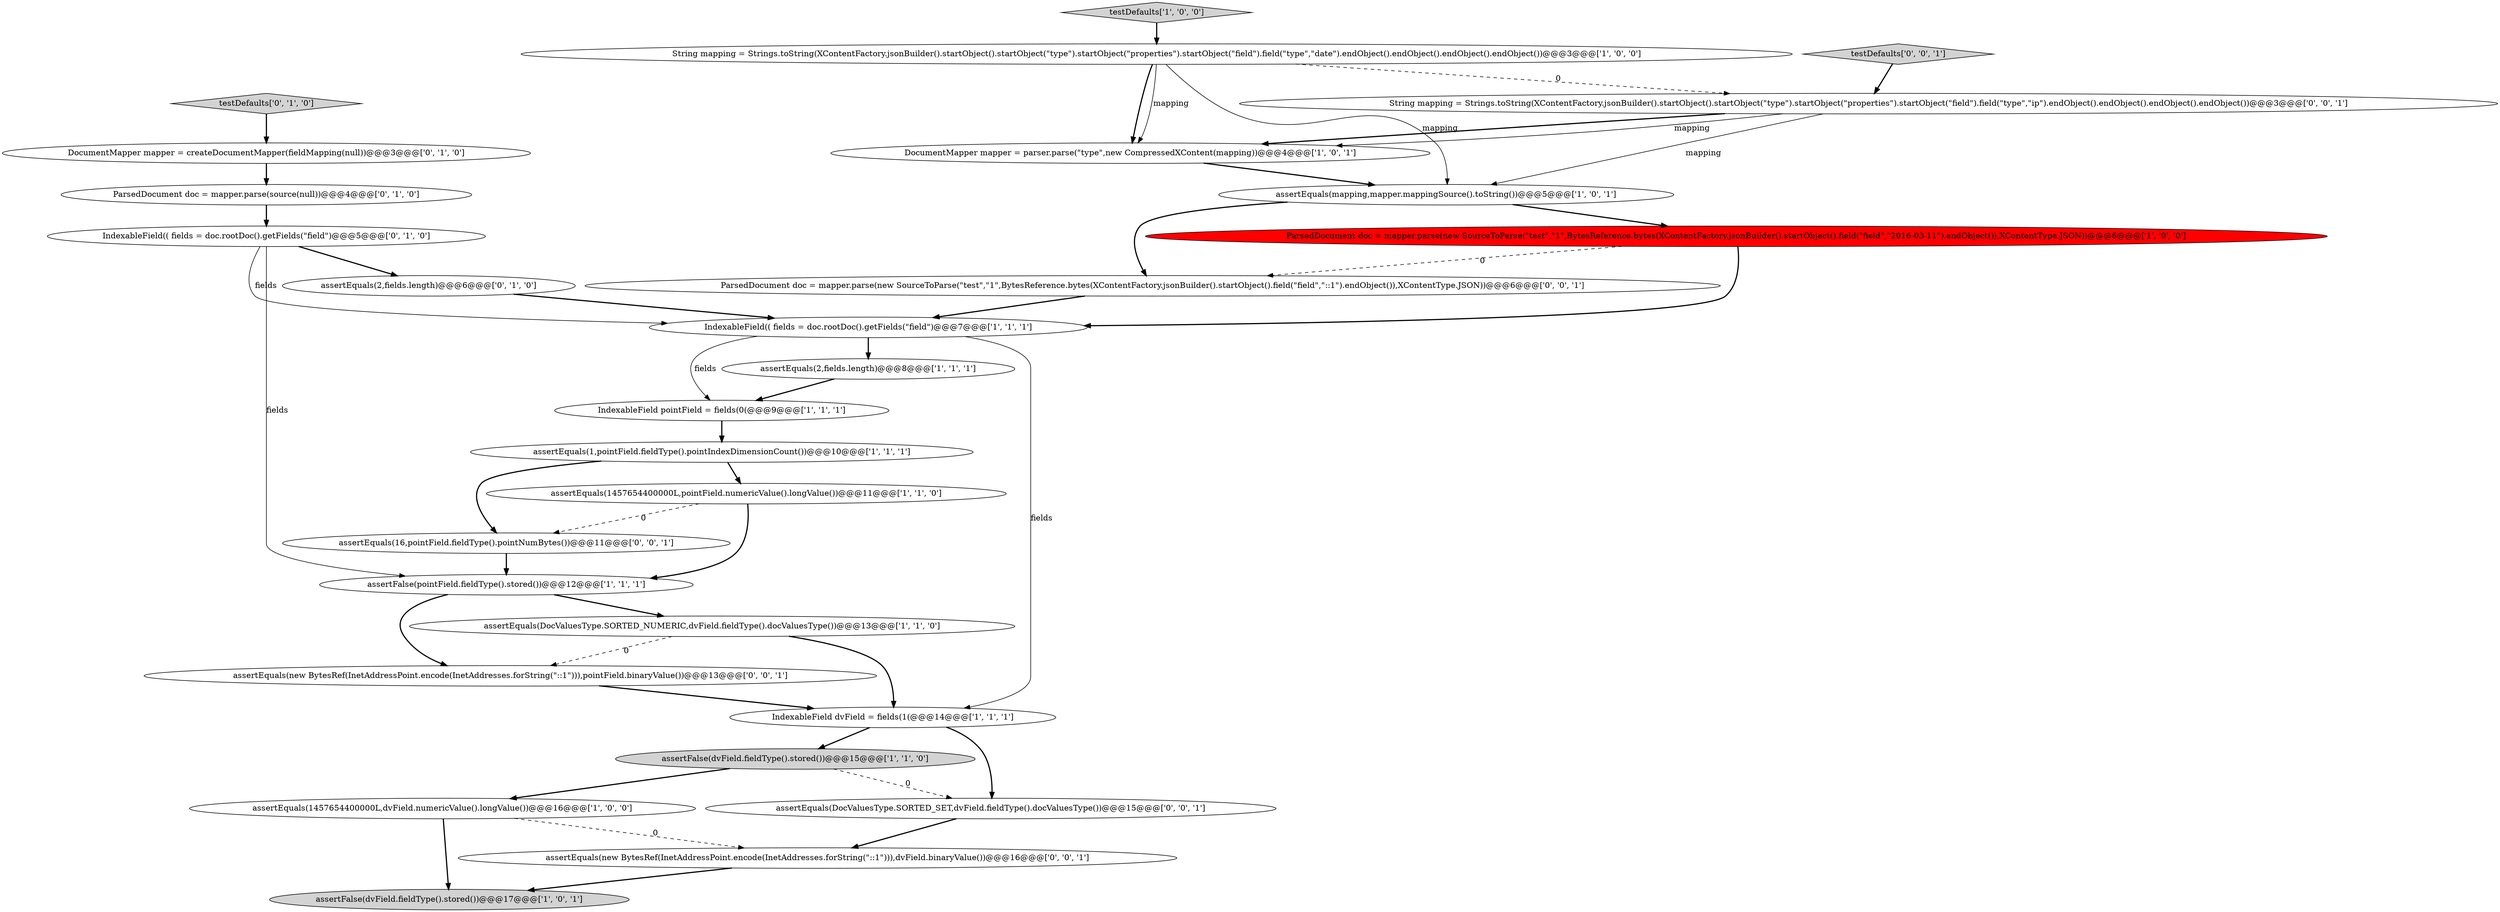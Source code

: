 digraph {
12 [style = filled, label = "IndexableField(( fields = doc.rootDoc().getFields(\"field\")@@@7@@@['1', '1', '1']", fillcolor = white, shape = ellipse image = "AAA0AAABBB1BBB"];
9 [style = filled, label = "IndexableField dvField = fields(1(@@@14@@@['1', '1', '1']", fillcolor = white, shape = ellipse image = "AAA0AAABBB1BBB"];
5 [style = filled, label = "ParsedDocument doc = mapper.parse(new SourceToParse(\"test\",\"1\",BytesReference.bytes(XContentFactory.jsonBuilder().startObject().field(\"field\",\"2016-03-11\").endObject()),XContentType.JSON))@@@6@@@['1', '0', '0']", fillcolor = red, shape = ellipse image = "AAA1AAABBB1BBB"];
20 [style = filled, label = "DocumentMapper mapper = createDocumentMapper(fieldMapping(null))@@@3@@@['0', '1', '0']", fillcolor = white, shape = ellipse image = "AAA0AAABBB2BBB"];
7 [style = filled, label = "assertEquals(1457654400000L,pointField.numericValue().longValue())@@@11@@@['1', '1', '0']", fillcolor = white, shape = ellipse image = "AAA0AAABBB1BBB"];
22 [style = filled, label = "assertEquals(new BytesRef(InetAddressPoint.encode(InetAddresses.forString(\"::1\"))),pointField.binaryValue())@@@13@@@['0', '0', '1']", fillcolor = white, shape = ellipse image = "AAA0AAABBB3BBB"];
0 [style = filled, label = "assertEquals(1,pointField.fieldType().pointIndexDimensionCount())@@@10@@@['1', '1', '1']", fillcolor = white, shape = ellipse image = "AAA0AAABBB1BBB"];
13 [style = filled, label = "assertFalse(dvField.fieldType().stored())@@@17@@@['1', '0', '1']", fillcolor = lightgray, shape = ellipse image = "AAA0AAABBB1BBB"];
25 [style = filled, label = "String mapping = Strings.toString(XContentFactory.jsonBuilder().startObject().startObject(\"type\").startObject(\"properties\").startObject(\"field\").field(\"type\",\"ip\").endObject().endObject().endObject().endObject())@@@3@@@['0', '0', '1']", fillcolor = white, shape = ellipse image = "AAA0AAABBB3BBB"];
24 [style = filled, label = "testDefaults['0', '0', '1']", fillcolor = lightgray, shape = diamond image = "AAA0AAABBB3BBB"];
17 [style = filled, label = "IndexableField(( fields = doc.rootDoc().getFields(\"field\")@@@5@@@['0', '1', '0']", fillcolor = white, shape = ellipse image = "AAA0AAABBB2BBB"];
1 [style = filled, label = "assertFalse(dvField.fieldType().stored())@@@15@@@['1', '1', '0']", fillcolor = lightgray, shape = ellipse image = "AAA0AAABBB1BBB"];
8 [style = filled, label = "assertFalse(pointField.fieldType().stored())@@@12@@@['1', '1', '1']", fillcolor = white, shape = ellipse image = "AAA0AAABBB1BBB"];
14 [style = filled, label = "DocumentMapper mapper = parser.parse(\"type\",new CompressedXContent(mapping))@@@4@@@['1', '0', '1']", fillcolor = white, shape = ellipse image = "AAA0AAABBB1BBB"];
18 [style = filled, label = "testDefaults['0', '1', '0']", fillcolor = lightgray, shape = diamond image = "AAA0AAABBB2BBB"];
27 [style = filled, label = "assertEquals(new BytesRef(InetAddressPoint.encode(InetAddresses.forString(\"::1\"))),dvField.binaryValue())@@@16@@@['0', '0', '1']", fillcolor = white, shape = ellipse image = "AAA0AAABBB3BBB"];
4 [style = filled, label = "IndexableField pointField = fields(0(@@@9@@@['1', '1', '1']", fillcolor = white, shape = ellipse image = "AAA0AAABBB1BBB"];
3 [style = filled, label = "testDefaults['1', '0', '0']", fillcolor = lightgray, shape = diamond image = "AAA0AAABBB1BBB"];
23 [style = filled, label = "assertEquals(16,pointField.fieldType().pointNumBytes())@@@11@@@['0', '0', '1']", fillcolor = white, shape = ellipse image = "AAA0AAABBB3BBB"];
15 [style = filled, label = "assertEquals(1457654400000L,dvField.numericValue().longValue())@@@16@@@['1', '0', '0']", fillcolor = white, shape = ellipse image = "AAA0AAABBB1BBB"];
11 [style = filled, label = "assertEquals(2,fields.length)@@@8@@@['1', '1', '1']", fillcolor = white, shape = ellipse image = "AAA0AAABBB1BBB"];
19 [style = filled, label = "assertEquals(2,fields.length)@@@6@@@['0', '1', '0']", fillcolor = white, shape = ellipse image = "AAA0AAABBB2BBB"];
10 [style = filled, label = "String mapping = Strings.toString(XContentFactory.jsonBuilder().startObject().startObject(\"type\").startObject(\"properties\").startObject(\"field\").field(\"type\",\"date\").endObject().endObject().endObject().endObject())@@@3@@@['1', '0', '0']", fillcolor = white, shape = ellipse image = "AAA0AAABBB1BBB"];
21 [style = filled, label = "ParsedDocument doc = mapper.parse(new SourceToParse(\"test\",\"1\",BytesReference.bytes(XContentFactory.jsonBuilder().startObject().field(\"field\",\"::1\").endObject()),XContentType.JSON))@@@6@@@['0', '0', '1']", fillcolor = white, shape = ellipse image = "AAA0AAABBB3BBB"];
26 [style = filled, label = "assertEquals(DocValuesType.SORTED_SET,dvField.fieldType().docValuesType())@@@15@@@['0', '0', '1']", fillcolor = white, shape = ellipse image = "AAA0AAABBB3BBB"];
6 [style = filled, label = "assertEquals(DocValuesType.SORTED_NUMERIC,dvField.fieldType().docValuesType())@@@13@@@['1', '1', '0']", fillcolor = white, shape = ellipse image = "AAA0AAABBB1BBB"];
16 [style = filled, label = "ParsedDocument doc = mapper.parse(source(null))@@@4@@@['0', '1', '0']", fillcolor = white, shape = ellipse image = "AAA0AAABBB2BBB"];
2 [style = filled, label = "assertEquals(mapping,mapper.mappingSource().toString())@@@5@@@['1', '0', '1']", fillcolor = white, shape = ellipse image = "AAA0AAABBB1BBB"];
27->13 [style = bold, label=""];
25->14 [style = solid, label="mapping"];
15->13 [style = bold, label=""];
7->23 [style = dashed, label="0"];
19->12 [style = bold, label=""];
10->14 [style = bold, label=""];
1->26 [style = dashed, label="0"];
25->2 [style = solid, label="mapping"];
1->15 [style = bold, label=""];
11->4 [style = bold, label=""];
22->9 [style = bold, label=""];
12->11 [style = bold, label=""];
8->6 [style = bold, label=""];
25->14 [style = bold, label=""];
16->17 [style = bold, label=""];
23->8 [style = bold, label=""];
7->8 [style = bold, label=""];
17->19 [style = bold, label=""];
6->22 [style = dashed, label="0"];
4->0 [style = bold, label=""];
10->14 [style = solid, label="mapping"];
0->7 [style = bold, label=""];
21->12 [style = bold, label=""];
8->22 [style = bold, label=""];
9->26 [style = bold, label=""];
3->10 [style = bold, label=""];
18->20 [style = bold, label=""];
26->27 [style = bold, label=""];
20->16 [style = bold, label=""];
0->23 [style = bold, label=""];
5->12 [style = bold, label=""];
12->4 [style = solid, label="fields"];
2->21 [style = bold, label=""];
17->8 [style = solid, label="fields"];
24->25 [style = bold, label=""];
10->2 [style = solid, label="mapping"];
5->21 [style = dashed, label="0"];
12->9 [style = solid, label="fields"];
14->2 [style = bold, label=""];
15->27 [style = dashed, label="0"];
6->9 [style = bold, label=""];
9->1 [style = bold, label=""];
17->12 [style = solid, label="fields"];
10->25 [style = dashed, label="0"];
2->5 [style = bold, label=""];
}
